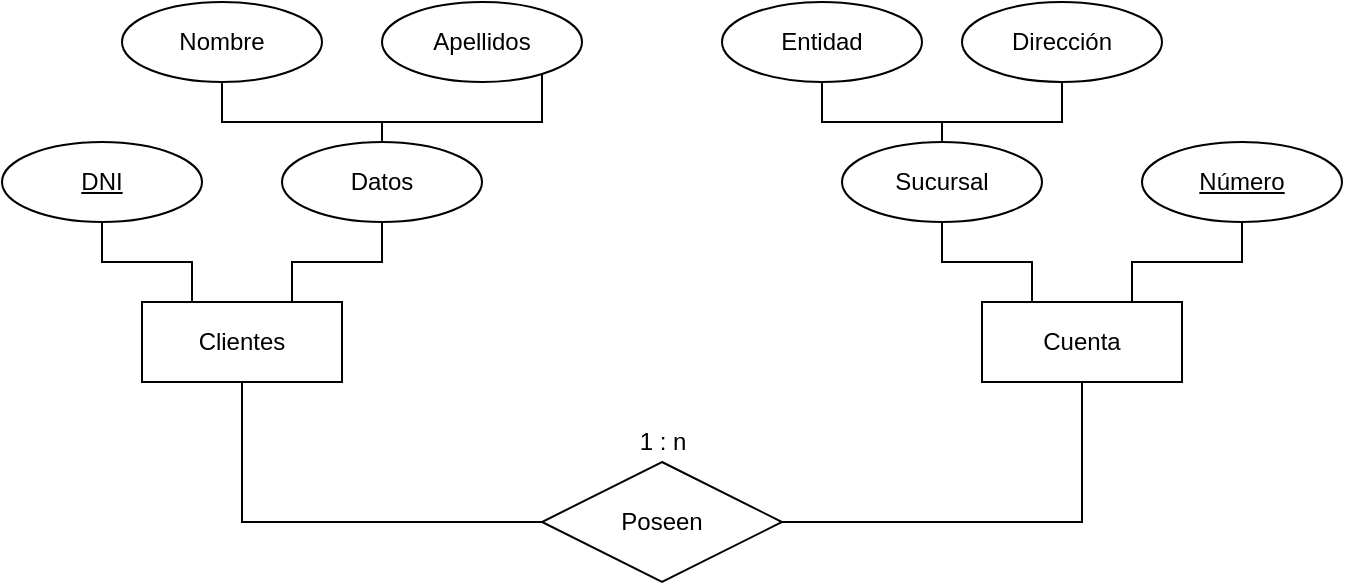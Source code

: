 <mxfile version="13.7.9" type="device"><diagram id="PGaZVwameVXgG5n10H7O" name="Página-1"><mxGraphModel dx="852" dy="494" grid="1" gridSize="10" guides="1" tooltips="1" connect="1" arrows="1" fold="1" page="1" pageScale="1" pageWidth="827" pageHeight="1169" math="0" shadow="0"><root><mxCell id="0"/><mxCell id="1" parent="0"/><mxCell id="lbM3V6h6nZIQuidZzSds-4" style="edgeStyle=orthogonalEdgeStyle;rounded=0;orthogonalLoop=1;jettySize=auto;html=1;entryX=0;entryY=0.5;entryDx=0;entryDy=0;endArrow=none;endFill=0;" parent="1" source="lbM3V6h6nZIQuidZzSds-1" target="lbM3V6h6nZIQuidZzSds-3" edge="1"><mxGeometry relative="1" as="geometry"><Array as="points"><mxPoint x="190" y="270"/></Array></mxGeometry></mxCell><mxCell id="lbM3V6h6nZIQuidZzSds-1" value="Clientes" style="whiteSpace=wrap;html=1;align=center;" parent="1" vertex="1"><mxGeometry x="140" y="160" width="100" height="40" as="geometry"/></mxCell><mxCell id="lbM3V6h6nZIQuidZzSds-5" style="edgeStyle=orthogonalEdgeStyle;rounded=0;orthogonalLoop=1;jettySize=auto;html=1;exitX=0.5;exitY=1;exitDx=0;exitDy=0;entryX=1;entryY=0.5;entryDx=0;entryDy=0;endArrow=none;endFill=0;" parent="1" source="lbM3V6h6nZIQuidZzSds-2" target="lbM3V6h6nZIQuidZzSds-3" edge="1"><mxGeometry relative="1" as="geometry"/></mxCell><mxCell id="lbM3V6h6nZIQuidZzSds-2" value="Cuenta" style="whiteSpace=wrap;html=1;align=center;" parent="1" vertex="1"><mxGeometry x="560" y="160" width="100" height="40" as="geometry"/></mxCell><mxCell id="lbM3V6h6nZIQuidZzSds-3" value="Poseen" style="shape=rhombus;perimeter=rhombusPerimeter;whiteSpace=wrap;html=1;align=center;" parent="1" vertex="1"><mxGeometry x="340" y="240" width="120" height="60" as="geometry"/></mxCell><mxCell id="lbM3V6h6nZIQuidZzSds-12" style="edgeStyle=orthogonalEdgeStyle;rounded=0;orthogonalLoop=1;jettySize=auto;html=1;exitX=0.5;exitY=1;exitDx=0;exitDy=0;entryX=0.25;entryY=0;entryDx=0;entryDy=0;endArrow=none;endFill=0;" parent="1" source="lbM3V6h6nZIQuidZzSds-6" target="lbM3V6h6nZIQuidZzSds-1" edge="1"><mxGeometry relative="1" as="geometry"/></mxCell><mxCell id="lbM3V6h6nZIQuidZzSds-6" value="DNI" style="ellipse;whiteSpace=wrap;html=1;align=center;fontStyle=4;" parent="1" vertex="1"><mxGeometry x="70" y="80" width="100" height="40" as="geometry"/></mxCell><mxCell id="lbM3V6h6nZIQuidZzSds-11" style="edgeStyle=orthogonalEdgeStyle;rounded=0;orthogonalLoop=1;jettySize=auto;html=1;entryX=0.75;entryY=0;entryDx=0;entryDy=0;endArrow=none;endFill=0;" parent="1" source="lbM3V6h6nZIQuidZzSds-7" target="lbM3V6h6nZIQuidZzSds-1" edge="1"><mxGeometry relative="1" as="geometry"/></mxCell><mxCell id="lbM3V6h6nZIQuidZzSds-7" value="Datos" style="ellipse;whiteSpace=wrap;html=1;align=center;" parent="1" vertex="1"><mxGeometry x="210" y="80" width="100" height="40" as="geometry"/></mxCell><mxCell id="lbM3V6h6nZIQuidZzSds-13" style="edgeStyle=orthogonalEdgeStyle;rounded=0;orthogonalLoop=1;jettySize=auto;html=1;exitX=0.5;exitY=1;exitDx=0;exitDy=0;entryX=0.5;entryY=0;entryDx=0;entryDy=0;endArrow=none;endFill=0;" parent="1" source="lbM3V6h6nZIQuidZzSds-8" target="lbM3V6h6nZIQuidZzSds-7" edge="1"><mxGeometry relative="1" as="geometry"><Array as="points"><mxPoint x="180" y="70"/><mxPoint x="260" y="70"/></Array></mxGeometry></mxCell><mxCell id="lbM3V6h6nZIQuidZzSds-8" value="Nombre" style="ellipse;whiteSpace=wrap;html=1;align=center;" parent="1" vertex="1"><mxGeometry x="130" y="10" width="100" height="40" as="geometry"/></mxCell><mxCell id="lbM3V6h6nZIQuidZzSds-14" style="edgeStyle=orthogonalEdgeStyle;rounded=0;orthogonalLoop=1;jettySize=auto;html=1;endArrow=none;endFill=0;" parent="1" source="lbM3V6h6nZIQuidZzSds-10" edge="1"><mxGeometry relative="1" as="geometry"><mxPoint x="260" y="70" as="targetPoint"/><Array as="points"><mxPoint x="340" y="70"/></Array></mxGeometry></mxCell><mxCell id="lbM3V6h6nZIQuidZzSds-10" value="Apellidos" style="ellipse;whiteSpace=wrap;html=1;align=center;" parent="1" vertex="1"><mxGeometry x="260" y="10" width="100" height="40" as="geometry"/></mxCell><mxCell id="lbM3V6h6nZIQuidZzSds-19" style="edgeStyle=orthogonalEdgeStyle;rounded=0;orthogonalLoop=1;jettySize=auto;html=1;entryX=0.75;entryY=0;entryDx=0;entryDy=0;endArrow=none;endFill=0;" parent="1" source="lbM3V6h6nZIQuidZzSds-15" target="lbM3V6h6nZIQuidZzSds-2" edge="1"><mxGeometry relative="1" as="geometry"/></mxCell><mxCell id="lbM3V6h6nZIQuidZzSds-15" value="Número" style="ellipse;whiteSpace=wrap;html=1;align=center;fontStyle=4;" parent="1" vertex="1"><mxGeometry x="640" y="80" width="100" height="40" as="geometry"/></mxCell><mxCell id="lbM3V6h6nZIQuidZzSds-20" style="edgeStyle=orthogonalEdgeStyle;rounded=0;orthogonalLoop=1;jettySize=auto;html=1;entryX=0.25;entryY=0;entryDx=0;entryDy=0;endArrow=none;endFill=0;" parent="1" source="lbM3V6h6nZIQuidZzSds-16" target="lbM3V6h6nZIQuidZzSds-2" edge="1"><mxGeometry relative="1" as="geometry"/></mxCell><mxCell id="lbM3V6h6nZIQuidZzSds-16" value="Sucursal" style="ellipse;whiteSpace=wrap;html=1;align=center;" parent="1" vertex="1"><mxGeometry x="490" y="80" width="100" height="40" as="geometry"/></mxCell><mxCell id="lbM3V6h6nZIQuidZzSds-21" style="edgeStyle=orthogonalEdgeStyle;rounded=0;orthogonalLoop=1;jettySize=auto;html=1;exitX=0.5;exitY=1;exitDx=0;exitDy=0;entryX=0.5;entryY=0;entryDx=0;entryDy=0;endArrow=none;endFill=0;" parent="1" source="lbM3V6h6nZIQuidZzSds-17" target="lbM3V6h6nZIQuidZzSds-16" edge="1"><mxGeometry relative="1" as="geometry"/></mxCell><mxCell id="lbM3V6h6nZIQuidZzSds-17" value="Entidad" style="ellipse;whiteSpace=wrap;html=1;align=center;" parent="1" vertex="1"><mxGeometry x="430" y="10" width="100" height="40" as="geometry"/></mxCell><mxCell id="lbM3V6h6nZIQuidZzSds-22" style="edgeStyle=orthogonalEdgeStyle;rounded=0;orthogonalLoop=1;jettySize=auto;html=1;entryX=0.5;entryY=0;entryDx=0;entryDy=0;endArrow=none;endFill=0;" parent="1" source="lbM3V6h6nZIQuidZzSds-18" target="lbM3V6h6nZIQuidZzSds-16" edge="1"><mxGeometry relative="1" as="geometry"/></mxCell><mxCell id="lbM3V6h6nZIQuidZzSds-18" value="Dirección" style="ellipse;whiteSpace=wrap;html=1;align=center;" parent="1" vertex="1"><mxGeometry x="550" y="10" width="100" height="40" as="geometry"/></mxCell><mxCell id="z5Q8C00krkYk3_Q_K_ag-1" value="1 : n" style="text;html=1;resizable=0;autosize=1;align=center;verticalAlign=middle;points=[];fillColor=none;strokeColor=none;rounded=0;" vertex="1" parent="1"><mxGeometry x="380" y="220" width="40" height="20" as="geometry"/></mxCell></root></mxGraphModel></diagram></mxfile>